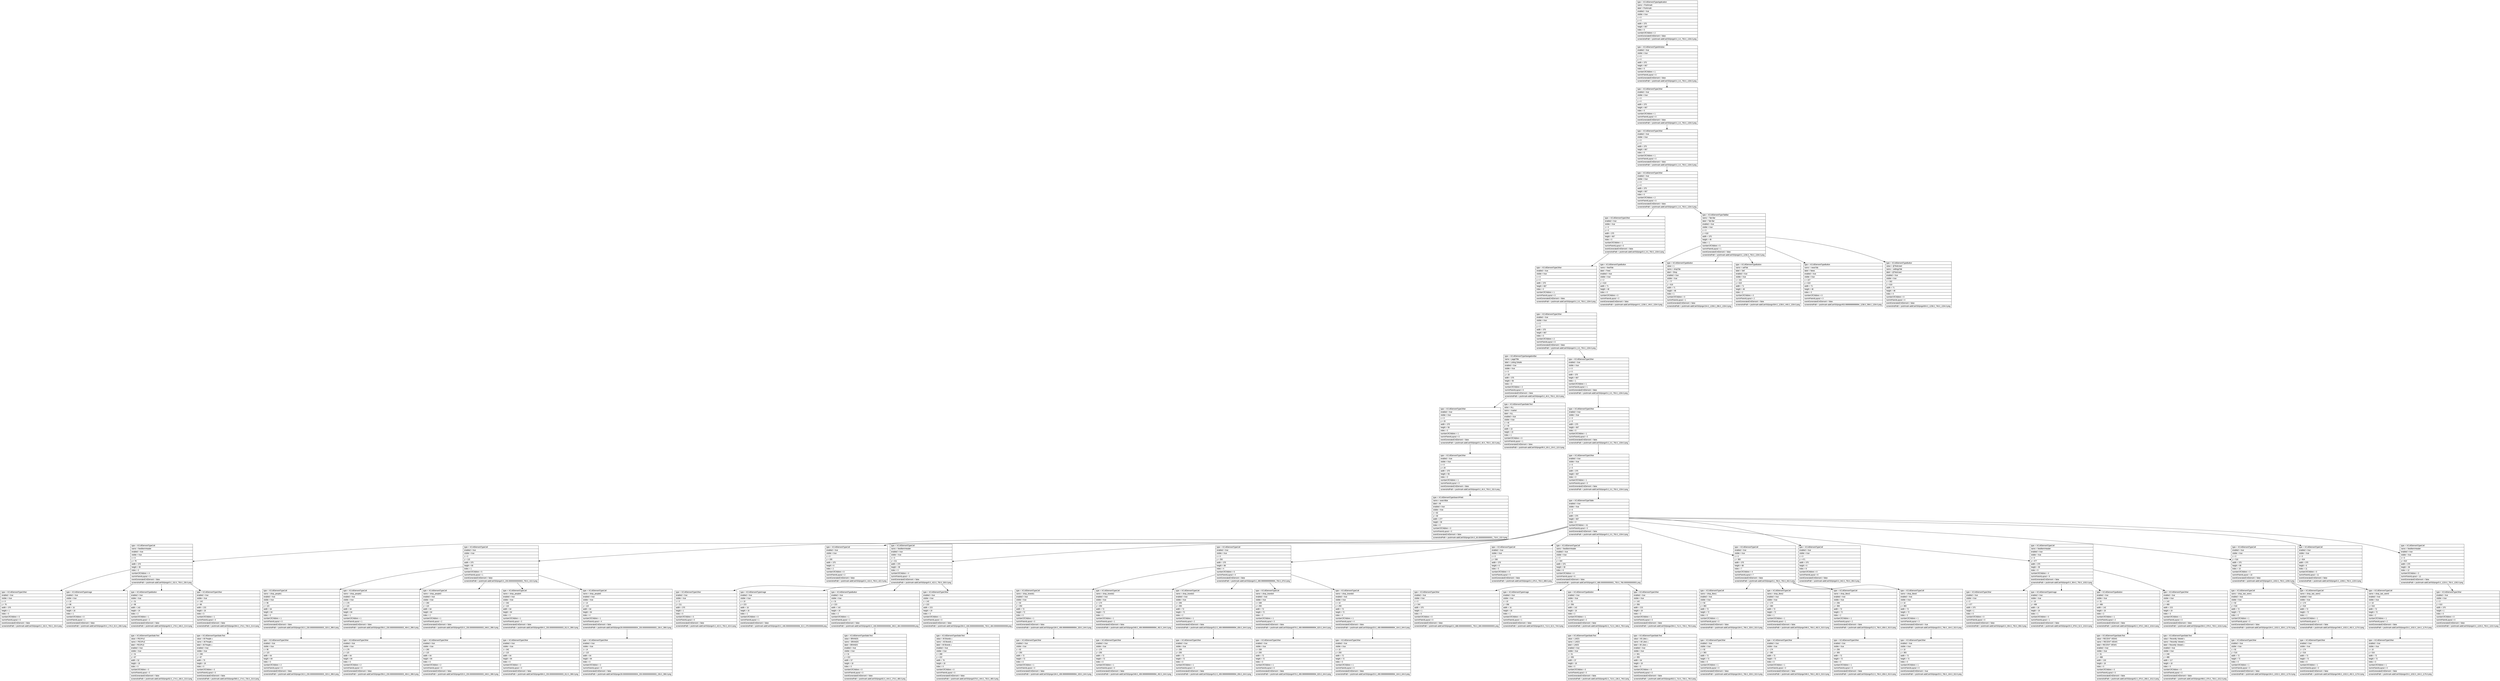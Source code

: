 digraph Layout {

	node [shape=record fontname=Arial];

	0	[label="{type = XCUIElementTypeApplication\l|name = Poshmark\l|label = Poshmark\l|enabled = true\l|visible = true\l|x = 0\l|y = 0\l|width = 375\l|height = 667\l|index = 0\l|numberOfChildren = 2\l|eventGeneratedOnElement = false \l|screenshotPath = poshmark-addCart/S0/pngs/0.0_0.0_750.0_1334.0.png\l}"]
	1	[label="{type = XCUIElementTypeWindow\l|enabled = true\l|visible = true\l|x = 0\l|y = 0\l|width = 375\l|height = 667\l|index = 0\l|numberOfChildren = 1\l|numInParentLayout = 0\l|eventGeneratedOnElement = false \l|screenshotPath = poshmark-addCart/S0/pngs/0.0_0.0_750.0_1334.0.png\l}"]
	2	[label="{type = XCUIElementTypeOther\l|enabled = true\l|visible = true\l|x = 0\l|y = 0\l|width = 375\l|height = 667\l|index = 0\l|numberOfChildren = 1\l|numInParentLayout = 0\l|eventGeneratedOnElement = false \l|screenshotPath = poshmark-addCart/S0/pngs/0.0_0.0_750.0_1334.0.png\l}"]
	3	[label="{type = XCUIElementTypeOther\l|enabled = true\l|visible = true\l|x = 0\l|y = 0\l|width = 375\l|height = 667\l|index = 0\l|numberOfChildren = 1\l|numInParentLayout = 0\l|eventGeneratedOnElement = false \l|screenshotPath = poshmark-addCart/S0/pngs/0.0_0.0_750.0_1334.0.png\l}"]
	4	[label="{type = XCUIElementTypeOther\l|enabled = true\l|visible = true\l|x = 0\l|y = 0\l|width = 375\l|height = 667\l|index = 0\l|numberOfChildren = 2\l|numInParentLayout = 0\l|eventGeneratedOnElement = false \l|screenshotPath = poshmark-addCart/S0/pngs/0.0_0.0_750.0_1334.0.png\l}"]
	5	[label="{type = XCUIElementTypeOther\l|enabled = true\l|visible = true\l|x = 0\l|y = 0\l|width = 375\l|height = 667\l|index = 0\l|numberOfChildren = 1\l|numInParentLayout = 0\l|eventGeneratedOnElement = false \l|screenshotPath = poshmark-addCart/S0/pngs/0.0_0.0_750.0_1334.0.png\l}"]
	6	[label="{type = XCUIElementTypeTabBar\l|name = Tab Bar\l|label = Tab Bar\l|enabled = true\l|visible = true\l|x = 0\l|y = 618\l|width = 375\l|height = 49\l|index = 1\l|numberOfChildren = 5\l|numInParentLayout = 1\l|eventGeneratedOnElement = false \l|screenshotPath = poshmark-addCart/S0/pngs/0.0_1236.0_750.0_1334.0.png\l}"]
	7	[label="{type = XCUIElementTypeOther\l|enabled = true\l|visible = true\l|x = 0\l|y = 0\l|width = 375\l|height = 667\l|index = 0\l|numberOfChildren = 1\l|numInParentLayout = 0\l|eventGeneratedOnElement = false \l|screenshotPath = poshmark-addCart/S0/pngs/0.0_0.0_750.0_1334.0.png\l}"]
	8	[label="{type = XCUIElementTypeButton\l|name = feedTab\l|label = Feed\l|enabled = true\l|visible = true\l|x = 2\l|y = 619\l|width = 71\l|height = 48\l|index = 0\l|numberOfChildren = 0\l|numInParentLayout = 0\l|eventGeneratedOnElement = false \l|screenshotPath = poshmark-addCart/S0/pngs/4.0_1238.0_146.0_1334.0.png\l}"]
	9	[label="{type = XCUIElementTypeButton\l|value = 1\l|name = shopTab\l|label = Shop\l|enabled = true\l|visible = true\l|x = 77\l|y = 619\l|width = 71\l|height = 48\l|index = 1\l|numberOfChildren = 0\l|numInParentLayout = 1\l|eventGeneratedOnElement = false \l|screenshotPath = poshmark-addCart/S0/pngs/154.0_1238.0_296.0_1334.0.png\l}"]
	10	[label="{type = XCUIElementTypeButton\l|name = sellTab\l|label = Sell\l|enabled = true\l|visible = true\l|x = 152\l|y = 619\l|width = 71\l|height = 48\l|index = 2\l|numberOfChildren = 0\l|numInParentLayout = 2\l|eventGeneratedOnElement = false \l|screenshotPath = poshmark-addCart/S0/pngs/304.0_1238.0_446.0_1334.0.png\l}"]
	11	[label="{type = XCUIElementTypeButton\l|name = newsTab\l|label = News\l|enabled = true\l|visible = true\l|x = 227\l|y = 619\l|width = 71\l|height = 48\l|index = 3\l|numberOfChildren = 0\l|numInParentLayout = 3\l|eventGeneratedOnElement = false \l|screenshotPath = poshmark-addCart/S0/pngs/453.99999999999994_1238.0_596.0_1334.0.png\l}"]
	12	[label="{type = XCUIElementTypeButton\l|value = @TestUseri\l|name = settingsTab\l|label = @TestUseri\l|enabled = true\l|visible = true\l|x = 302\l|y = 619\l|width = 71\l|height = 48\l|index = 4\l|numberOfChildren = 0\l|numInParentLayout = 4\l|eventGeneratedOnElement = false \l|screenshotPath = poshmark-addCart/S0/pngs/604.0_1238.0_746.0_1334.0.png\l}"]
	13	[label="{type = XCUIElementTypeOther\l|enabled = true\l|visible = true\l|x = 0\l|y = 0\l|width = 375\l|height = 667\l|index = 0\l|numberOfChildren = 2\l|numInParentLayout = 0\l|eventGeneratedOnElement = false \l|screenshotPath = poshmark-addCart/S0/pngs/0.0_0.0_750.0_1334.0.png\l}"]
	14	[label="{type = XCUIElementTypeNavigationBar\l|name = pageTitle\l|label = Listing Details\l|enabled = true\l|visible = true\l|x = 0\l|y = 20\l|width = 375\l|height = 56\l|index = 0\l|numberOfChildren = 2\l|numInParentLayout = 0\l|eventGeneratedOnElement = false \l|screenshotPath = poshmark-addCart/S0/pngs/0.0_40.0_750.0_152.0.png\l}"]
	15	[label="{type = XCUIElementTypeOther\l|enabled = true\l|visible = true\l|x = 0\l|y = 0\l|width = 375\l|height = 667\l|index = 1\l|numberOfChildren = 1\l|numInParentLayout = 1\l|eventGeneratedOnElement = false \l|screenshotPath = poshmark-addCart/S0/pngs/0.0_0.0_750.0_1334.0.png\l}"]
	16	[label="{type = XCUIElementTypeOther\l|enabled = true\l|visible = true\l|x = 0\l|y = 20\l|width = 375\l|height = 56\l|index = 0\l|numberOfChildren = 1\l|numInParentLayout = 0\l|eventGeneratedOnElement = false \l|screenshotPath = poshmark-addCart/S0/pngs/0.0_40.0_750.0_152.0.png\l}"]
	17	[label="{type = XCUIElementTypeStaticText\l|value = ALL\l|name = market\l|label = ALL\l|enabled = true\l|visible = true\l|x = 45\l|y = 40\l|width = 22\l|height = 15\l|index = 1\l|numberOfChildren = 0\l|numInParentLayout = 1\l|eventGeneratedOnElement = false \l|screenshotPath = poshmark-addCart/S0/pngs/90.0_80.0_134.0_110.0.png\l}"]
	18	[label="{type = XCUIElementTypeOther\l|enabled = true\l|visible = true\l|x = 0\l|y = 0\l|width = 375\l|height = 667\l|index = 0\l|numberOfChildren = 1\l|numInParentLayout = 0\l|eventGeneratedOnElement = false \l|screenshotPath = poshmark-addCart/S0/pngs/0.0_0.0_750.0_1334.0.png\l}"]
	19	[label="{type = XCUIElementTypeOther\l|enabled = true\l|visible = true\l|x = 0\l|y = 20\l|width = 375\l|height = 56\l|index = 0\l|numberOfChildren = 1\l|numInParentLayout = 0\l|eventGeneratedOnElement = false \l|screenshotPath = poshmark-addCart/S0/pngs/0.0_40.0_750.0_152.0.png\l}"]
	20	[label="{type = XCUIElementTypeOther\l|enabled = true\l|visible = true\l|x = 0\l|y = 0\l|width = 375\l|height = 667\l|index = 0\l|numberOfChildren = 1\l|numInParentLayout = 0\l|eventGeneratedOnElement = false \l|screenshotPath = poshmark-addCart/S0/pngs/0.0_0.0_750.0_1334.0.png\l}"]
	21	[label="{type = XCUIElementTypeSearchField\l|name = searchBar\l|label = All\l|enabled = true\l|visible = true\l|x = 82\l|y = 30\l|width = 277\l|height = 36\l|index = 0\l|numberOfChildren = 0\l|numInParentLayout = 0\l|eventGeneratedOnElement = false \l|screenshotPath = poshmark-addCart/S0/pngs/164.0_60.00000000000001_718.0_132.0.png\l}"]
	22	[label="{type = XCUIElementTypeTable\l|enabled = true\l|visible = true\l|x = 0\l|y = 0\l|width = 375\l|height = 667\l|index = 0\l|numberOfChildren = 41\l|numInParentLayout = 0\l|eventGeneratedOnElement = false \l|screenshotPath = poshmark-addCart/S0/pngs/0.0_0.0_750.0_1334.0.png\l}"]
	23	[label="{type = XCUIElementTypeCell\l|name = feedItemHeader\l|enabled = true\l|visible = true\l|x = 0\l|y = 76\l|width = 375\l|height = 39\l|index = 0\l|numberOfChildren = 4\l|numInParentLayout = 0\l|eventGeneratedOnElement = false \l|screenshotPath = poshmark-addCart/S0/pngs/0.0_152.0_750.0_230.0.png\l}"]
	24	[label="{type = XCUIElementTypeCell\l|enabled = true\l|visible = true\l|x = 0\l|y = 115\l|width = 375\l|height = 90\l|index = 1\l|numberOfChildren = 5\l|numInParentLayout = 1\l|eventGeneratedOnElement = false \l|screenshotPath = poshmark-addCart/S0/pngs/0.0_230.00000000000003_750.0_410.0.png\l}"]
	25	[label="{type = XCUIElementTypeCell\l|enabled = true\l|visible = true\l|x = 0\l|y = 205\l|width = 375\l|height = 6\l|index = 2\l|numberOfChildren = 0\l|numInParentLayout = 2\l|eventGeneratedOnElement = false \l|screenshotPath = poshmark-addCart/S0/pngs/0.0_410.0_750.0_422.0.png\l}"]
	26	[label="{type = XCUIElementTypeCell\l|name = feedItemHeader\l|enabled = true\l|visible = true\l|x = 0\l|y = 211\l|width = 375\l|height = 39\l|index = 3\l|numberOfChildren = 4\l|numInParentLayout = 3\l|eventGeneratedOnElement = false \l|screenshotPath = poshmark-addCart/S0/pngs/0.0_422.0_750.0_500.0.png\l}"]
	27	[label="{type = XCUIElementTypeCell\l|enabled = true\l|visible = true\l|x = 0\l|y = 250\l|width = 375\l|height = 88\l|index = 4\l|numberOfChildren = 5\l|numInParentLayout = 4\l|eventGeneratedOnElement = false \l|screenshotPath = poshmark-addCart/S0/pngs/0.0_499.99999999999994_750.0_676.0.png\l}"]
	28	[label="{type = XCUIElementTypeCell\l|enabled = true\l|visible = true\l|x = 0\l|y = 338\l|width = 375\l|height = 6\l|index = 5\l|numberOfChildren = 0\l|numInParentLayout = 5\l|eventGeneratedOnElement = false \l|screenshotPath = poshmark-addCart/S0/pngs/0.0_676.0_750.0_688.0.png\l}"]
	29	[label="{type = XCUIElementTypeCell\l|name = feedItemHeader\l|enabled = true\l|visible = true\l|x = 0\l|y = 344\l|width = 375\l|height = 39\l|index = 6\l|numberOfChildren = 4\l|numInParentLayout = 6\l|eventGeneratedOnElement = false \l|screenshotPath = poshmark-addCart/S0/pngs/0.0_688.0000000000001_750.0_766.0000000000001.png\l}"]
	30	[label="{type = XCUIElementTypeCell\l|enabled = true\l|visible = true\l|x = 0\l|y = 383\l|width = 375\l|height = 88\l|index = 7\l|numberOfChildren = 4\l|numInParentLayout = 7\l|eventGeneratedOnElement = false \l|screenshotPath = poshmark-addCart/S0/pngs/0.0_766.0_750.0_942.0.png\l}"]
	31	[label="{type = XCUIElementTypeCell\l|enabled = true\l|visible = true\l|x = 0\l|y = 471\l|width = 375\l|height = 6\l|index = 8\l|numberOfChildren = 0\l|numInParentLayout = 8\l|eventGeneratedOnElement = false \l|screenshotPath = poshmark-addCart/S0/pngs/0.0_942.0_750.0_954.0.png\l}"]
	32	[label="{type = XCUIElementTypeCell\l|name = feedItemHeader\l|enabled = true\l|visible = true\l|x = 0\l|y = 477\l|width = 375\l|height = 39\l|index = 9\l|numberOfChildren = 4\l|numInParentLayout = 9\l|eventGeneratedOnElement = false \l|screenshotPath = poshmark-addCart/S0/pngs/0.0_954.0_750.0_1032.0.png\l}"]
	33	[label="{type = XCUIElementTypeCell\l|enabled = true\l|visible = true\l|x = 0\l|y = 516\l|width = 375\l|height = 88\l|index = 10\l|numberOfChildren = 3\l|numInParentLayout = 10\l|eventGeneratedOnElement = false \l|screenshotPath = poshmark-addCart/S0/pngs/0.0_1032.0_750.0_1208.0.png\l}"]
	34	[label="{type = XCUIElementTypeCell\l|enabled = true\l|visible = true\l|x = 0\l|y = 604\l|width = 375\l|height = 6\l|index = 11\l|numberOfChildren = 0\l|numInParentLayout = 11\l|eventGeneratedOnElement = false \l|screenshotPath = poshmark-addCart/S0/pngs/0.0_1208.0_750.0_1220.0.png\l}"]
	35	[label="{type = XCUIElementTypeCell\l|name = feedItemHeader\l|enabled = true\l|visible = true\l|x = 0\l|y = 610\l|width = 375\l|height = 36\l|index = 12\l|numberOfChildren = 3\l|numInParentLayout = 12\l|eventGeneratedOnElement = false \l|screenshotPath = poshmark-addCart/S0/pngs/0.0_1220.0_750.0_1292.0.png\l}"]
	36	[label="{type = XCUIElementTypeOther\l|enabled = true\l|visible = true\l|x = 0\l|y = 76\l|width = 375\l|height = 1\l|index = 0\l|numberOfChildren = 0\l|numInParentLayout = 0\l|eventGeneratedOnElement = false \l|screenshotPath = poshmark-addCart/S0/pngs/0.0_152.0_750.0_154.0.png\l}"]
	37	[label="{type = XCUIElementTypeImage\l|enabled = true\l|visible = true\l|x = 10\l|y = 88\l|width = 16\l|height = 16\l|index = 1\l|numberOfChildren = 0\l|numInParentLayout = 1\l|eventGeneratedOnElement = false \l|screenshotPath = poshmark-addCart/S0/pngs/20.0_176.0_52.0_208.0.png\l}"]
	38	[label="{type = XCUIElementTypeButton\l|enabled = true\l|visible = true\l|x = 31\l|y = 88\l|width = 142\l|height = 19\l|index = 2\l|numberOfChildren = 1\l|numInParentLayout = 2\l|eventGeneratedOnElement = false \l|screenshotPath = poshmark-addCart/S0/pngs/62.0_176.0_346.0_214.0.png\l}"]
	39	[label="{type = XCUIElementTypeOther\l|enabled = true\l|visible = true\l|x = 142\l|y = 88\l|width = 223\l|height = 19\l|index = 3\l|numberOfChildren = 1\l|numInParentLayout = 3\l|eventGeneratedOnElement = false \l|screenshotPath = poshmark-addCart/S0/pngs/284.0_176.0_730.0_214.0.png\l}"]
	40	[label="{type = XCUIElementTypeCell\l|name = shop_people1\l|enabled = true\l|visible = true\l|x = 96\l|y = 115\l|width = 64\l|height = 84\l|index = 0\l|numberOfChildren = 1\l|numInParentLayout = 0\l|eventGeneratedOnElement = false \l|screenshotPath = poshmark-addCart/S0/pngs/192.0_230.00000000000003_320.0_398.0.png\l}"]
	41	[label="{type = XCUIElementTypeCell\l|name = shop_people2\l|enabled = true\l|visible = true\l|x = 178\l|y = 115\l|width = 64\l|height = 84\l|index = 1\l|numberOfChildren = 1\l|numInParentLayout = 1\l|eventGeneratedOnElement = false \l|screenshotPath = poshmark-addCart/S0/pngs/356.0_230.00000000000003_484.0_398.0.png\l}"]
	42	[label="{type = XCUIElementTypeCell\l|name = shop_people3\l|enabled = true\l|visible = true\l|x = 260\l|y = 115\l|width = 64\l|height = 84\l|index = 2\l|numberOfChildren = 1\l|numInParentLayout = 2\l|eventGeneratedOnElement = false \l|screenshotPath = poshmark-addCart/S0/pngs/520.0_230.00000000000003_648.0_398.0.png\l}"]
	43	[label="{type = XCUIElementTypeCell\l|name = shop_people4\l|enabled = true\l|visible = true\l|x = 342\l|y = 115\l|width = 64\l|height = 84\l|index = 3\l|numberOfChildren = 1\l|numInParentLayout = 3\l|eventGeneratedOnElement = false \l|screenshotPath = poshmark-addCart/S0/pngs/684.0_230.00000000000003_812.0_398.0.png\l}"]
	44	[label="{type = XCUIElementTypeCell\l|name = shop_people0\l|enabled = true\l|visible = true\l|x = 14\l|y = 115\l|width = 64\l|height = 84\l|index = 4\l|numberOfChildren = 1\l|numInParentLayout = 4\l|eventGeneratedOnElement = false \l|screenshotPath = poshmark-addCart/S0/pngs/28.000000000000004_230.00000000000003_156.0_398.0.png\l}"]
	45	[label="{type = XCUIElementTypeOther\l|enabled = true\l|visible = true\l|x = 0\l|y = 211\l|width = 375\l|height = 1\l|index = 0\l|numberOfChildren = 0\l|numInParentLayout = 0\l|eventGeneratedOnElement = false \l|screenshotPath = poshmark-addCart/S0/pngs/0.0_422.0_750.0_424.0.png\l}"]
	46	[label="{type = XCUIElementTypeImage\l|enabled = true\l|visible = true\l|x = 10\l|y = 223\l|width = 16\l|height = 16\l|index = 1\l|numberOfChildren = 0\l|numInParentLayout = 1\l|eventGeneratedOnElement = false \l|screenshotPath = poshmark-addCart/S0/pngs/20.0_446.00000000000006_52.0_478.00000000000006.png\l}"]
	47	[label="{type = XCUIElementTypeButton\l|enabled = true\l|visible = true\l|x = 31\l|y = 223\l|width = 142\l|height = 19\l|index = 2\l|numberOfChildren = 1\l|numInParentLayout = 2\l|eventGeneratedOnElement = false \l|screenshotPath = poshmark-addCart/S0/pngs/62.0_446.00000000000006_346.0_484.00000000000006.png\l}"]
	48	[label="{type = XCUIElementTypeOther\l|enabled = true\l|visible = true\l|x = 142\l|y = 223\l|width = 223\l|height = 19\l|index = 3\l|numberOfChildren = 1\l|numInParentLayout = 3\l|eventGeneratedOnElement = false \l|screenshotPath = poshmark-addCart/S0/pngs/284.0_446.00000000000006_730.0_484.00000000000006.png\l}"]
	49	[label="{type = XCUIElementTypeCell\l|name = shop_brands1\l|enabled = true\l|visible = true\l|x = 92\l|y = 250\l|width = 72\l|height = 72\l|index = 0\l|numberOfChildren = 1\l|numInParentLayout = 0\l|eventGeneratedOnElement = false \l|screenshotPath = poshmark-addCart/S0/pngs/184.0_499.99999999999994_328.0_644.0.png\l}"]
	50	[label="{type = XCUIElementTypeCell\l|name = shop_brands2\l|enabled = true\l|visible = true\l|x = 174\l|y = 250\l|width = 72\l|height = 72\l|index = 1\l|numberOfChildren = 1\l|numInParentLayout = 1\l|eventGeneratedOnElement = false \l|screenshotPath = poshmark-addCart/S0/pngs/348.0_499.99999999999994_492.0_644.0.png\l}"]
	51	[label="{type = XCUIElementTypeCell\l|name = shop_brands3\l|enabled = true\l|visible = true\l|x = 256\l|y = 250\l|width = 72\l|height = 72\l|index = 2\l|numberOfChildren = 1\l|numInParentLayout = 2\l|eventGeneratedOnElement = false \l|screenshotPath = poshmark-addCart/S0/pngs/512.0_499.99999999999994_656.0_644.0.png\l}"]
	52	[label="{type = XCUIElementTypeCell\l|name = shop_brands4\l|enabled = true\l|visible = true\l|x = 338\l|y = 250\l|width = 72\l|height = 72\l|index = 3\l|numberOfChildren = 1\l|numInParentLayout = 3\l|eventGeneratedOnElement = false \l|screenshotPath = poshmark-addCart/S0/pngs/676.0_499.99999999999994_820.0_644.0.png\l}"]
	53	[label="{type = XCUIElementTypeCell\l|name = shop_brands0\l|enabled = true\l|visible = true\l|x = 10\l|y = 250\l|width = 72\l|height = 72\l|index = 4\l|numberOfChildren = 1\l|numInParentLayout = 4\l|eventGeneratedOnElement = false \l|screenshotPath = poshmark-addCart/S0/pngs/20.0_499.99999999999994_164.0_644.0.png\l}"]
	54	[label="{type = XCUIElementTypeOther\l|enabled = true\l|visible = true\l|x = 0\l|y = 344\l|width = 375\l|height = 1\l|index = 0\l|numberOfChildren = 0\l|numInParentLayout = 0\l|eventGeneratedOnElement = false \l|screenshotPath = poshmark-addCart/S0/pngs/0.0_688.0000000000001_750.0_690.0000000000001.png\l}"]
	55	[label="{type = XCUIElementTypeImage\l|enabled = true\l|visible = true\l|x = 10\l|y = 356\l|width = 16\l|height = 16\l|index = 1\l|numberOfChildren = 0\l|numInParentLayout = 1\l|eventGeneratedOnElement = false \l|screenshotPath = poshmark-addCart/S0/pngs/20.0_712.0_52.0_744.0.png\l}"]
	56	[label="{type = XCUIElementTypeButton\l|enabled = true\l|visible = true\l|x = 31\l|y = 356\l|width = 142\l|height = 19\l|index = 2\l|numberOfChildren = 1\l|numInParentLayout = 2\l|eventGeneratedOnElement = false \l|screenshotPath = poshmark-addCart/S0/pngs/62.0_712.0_346.0_750.0.png\l}"]
	57	[label="{type = XCUIElementTypeOther\l|enabled = true\l|visible = true\l|x = 142\l|y = 356\l|width = 223\l|height = 19\l|index = 3\l|numberOfChildren = 1\l|numInParentLayout = 3\l|eventGeneratedOnElement = false \l|screenshotPath = poshmark-addCart/S0/pngs/284.0_712.0_730.0_750.0.png\l}"]
	58	[label="{type = XCUIElementTypeCell\l|name = shop_likes1\l|enabled = true\l|visible = true\l|x = 92\l|y = 383\l|width = 72\l|height = 72\l|index = 0\l|numberOfChildren = 1\l|numInParentLayout = 0\l|eventGeneratedOnElement = false \l|screenshotPath = poshmark-addCart/S0/pngs/184.0_766.0_328.0_910.0.png\l}"]
	59	[label="{type = XCUIElementTypeCell\l|name = shop_likes2\l|enabled = true\l|visible = true\l|x = 174\l|y = 383\l|width = 72\l|height = 72\l|index = 1\l|numberOfChildren = 1\l|numInParentLayout = 1\l|eventGeneratedOnElement = false \l|screenshotPath = poshmark-addCart/S0/pngs/348.0_766.0_492.0_910.0.png\l}"]
	60	[label="{type = XCUIElementTypeCell\l|name = shop_likes3\l|enabled = true\l|visible = true\l|x = 256\l|y = 383\l|width = 72\l|height = 72\l|index = 2\l|numberOfChildren = 1\l|numInParentLayout = 2\l|eventGeneratedOnElement = false \l|screenshotPath = poshmark-addCart/S0/pngs/512.0_766.0_656.0_910.0.png\l}"]
	61	[label="{type = XCUIElementTypeCell\l|name = shop_likes0\l|enabled = true\l|visible = true\l|x = 10\l|y = 383\l|width = 72\l|height = 72\l|index = 3\l|numberOfChildren = 1\l|numInParentLayout = 3\l|eventGeneratedOnElement = true \l|screenshotPath = poshmark-addCart/S0/pngs/20.0_766.0_164.0_910.0.png\l}"]
	62	[label="{type = XCUIElementTypeOther\l|enabled = true\l|visible = true\l|x = 0\l|y = 477\l|width = 375\l|height = 1\l|index = 0\l|numberOfChildren = 0\l|numInParentLayout = 0\l|eventGeneratedOnElement = false \l|screenshotPath = poshmark-addCart/S0/pngs/0.0_954.0_750.0_956.0.png\l}"]
	63	[label="{type = XCUIElementTypeImage\l|enabled = true\l|visible = true\l|x = 10\l|y = 489\l|width = 16\l|height = 16\l|index = 1\l|numberOfChildren = 0\l|numInParentLayout = 1\l|eventGeneratedOnElement = false \l|screenshotPath = poshmark-addCart/S0/pngs/20.0_978.0_52.0_1010.0.png\l}"]
	64	[label="{type = XCUIElementTypeButton\l|enabled = true\l|visible = true\l|x = 31\l|y = 489\l|width = 142\l|height = 19\l|index = 2\l|numberOfChildren = 1\l|numInParentLayout = 2\l|eventGeneratedOnElement = false \l|screenshotPath = poshmark-addCart/S0/pngs/62.0_978.0_346.0_1016.0.png\l}"]
	65	[label="{type = XCUIElementTypeOther\l|enabled = true\l|visible = true\l|x = 142\l|y = 489\l|width = 223\l|height = 19\l|index = 3\l|numberOfChildren = 1\l|numInParentLayout = 3\l|eventGeneratedOnElement = false \l|screenshotPath = poshmark-addCart/S0/pngs/284.0_978.0_730.0_1016.0.png\l}"]
	66	[label="{type = XCUIElementTypeCell\l|name = shop_last_seen1\l|enabled = true\l|visible = true\l|x = 92\l|y = 516\l|width = 72\l|height = 72\l|index = 0\l|numberOfChildren = 1\l|numInParentLayout = 0\l|eventGeneratedOnElement = false \l|screenshotPath = poshmark-addCart/S0/pngs/184.0_1032.0_328.0_1176.0.png\l}"]
	67	[label="{type = XCUIElementTypeCell\l|name = shop_last_seen2\l|enabled = true\l|visible = true\l|x = 174\l|y = 516\l|width = 72\l|height = 72\l|index = 1\l|numberOfChildren = 1\l|numInParentLayout = 1\l|eventGeneratedOnElement = false \l|screenshotPath = poshmark-addCart/S0/pngs/348.0_1032.0_492.0_1176.0.png\l}"]
	68	[label="{type = XCUIElementTypeCell\l|name = shop_last_seen0\l|enabled = true\l|visible = true\l|x = 10\l|y = 516\l|width = 72\l|height = 72\l|index = 2\l|numberOfChildren = 1\l|numInParentLayout = 2\l|eventGeneratedOnElement = false \l|screenshotPath = poshmark-addCart/S0/pngs/20.0_1032.0_164.0_1176.0.png\l}"]
	69	[label="{type = XCUIElementTypeOther\l|enabled = true\l|visible = true\l|x = 0\l|y = 610\l|width = 375\l|height = 1\l|index = 0\l|numberOfChildren = 0\l|numInParentLayout = 0\l|eventGeneratedOnElement = false \l|screenshotPath = poshmark-addCart/S0/pngs/0.0_1220.0_750.0_1222.0.png\l}"]
	70	[label="{type = XCUIElementTypeStaticText\l|value = PEOPLE \l|name = PEOPLE \l|label = PEOPLE \l|enabled = true\l|visible = true\l|x = 31\l|y = 87\l|width = 52\l|height = 18\l|index = 0\l|numberOfChildren = 0\l|numInParentLayout = 0\l|eventGeneratedOnElement = false \l|screenshotPath = poshmark-addCart/S0/pngs/62.0_174.0_166.0_210.0.png\l}"]
	71	[label="{type = XCUIElementTypeStaticText\l|value = All People »\l|name = All People »\l|label = All People »\l|enabled = true\l|visible = true\l|x = 290\l|y = 87\l|width = 75\l|height = 18\l|index = 0\l|numberOfChildren = 0\l|numInParentLayout = 0\l|eventGeneratedOnElement = false \l|screenshotPath = poshmark-addCart/S0/pngs/580.0_174.0_730.0_210.0.png\l}"]
	72	[label="{type = XCUIElementTypeOther\l|enabled = true\l|visible = true\l|x = 96\l|y = 115\l|width = 64\l|height = 84\l|index = 0\l|numberOfChildren = 2\l|numInParentLayout = 0\l|eventGeneratedOnElement = false \l|screenshotPath = poshmark-addCart/S0/pngs/192.0_230.00000000000003_320.0_398.0.png\l}"]
	73	[label="{type = XCUIElementTypeOther\l|enabled = true\l|visible = true\l|x = 178\l|y = 115\l|width = 64\l|height = 84\l|index = 0\l|numberOfChildren = 2\l|numInParentLayout = 0\l|eventGeneratedOnElement = false \l|screenshotPath = poshmark-addCart/S0/pngs/356.0_230.00000000000003_484.0_398.0.png\l}"]
	74	[label="{type = XCUIElementTypeOther\l|enabled = true\l|visible = true\l|x = 260\l|y = 115\l|width = 64\l|height = 84\l|index = 0\l|numberOfChildren = 2\l|numInParentLayout = 0\l|eventGeneratedOnElement = false \l|screenshotPath = poshmark-addCart/S0/pngs/520.0_230.00000000000003_648.0_398.0.png\l}"]
	75	[label="{type = XCUIElementTypeOther\l|enabled = true\l|visible = true\l|x = 342\l|y = 115\l|width = 64\l|height = 84\l|index = 0\l|numberOfChildren = 2\l|numInParentLayout = 0\l|eventGeneratedOnElement = false \l|screenshotPath = poshmark-addCart/S0/pngs/684.0_230.00000000000003_812.0_398.0.png\l}"]
	76	[label="{type = XCUIElementTypeOther\l|enabled = true\l|visible = true\l|x = 14\l|y = 115\l|width = 64\l|height = 84\l|index = 0\l|numberOfChildren = 2\l|numInParentLayout = 0\l|eventGeneratedOnElement = false \l|screenshotPath = poshmark-addCart/S0/pngs/28.000000000000004_230.00000000000003_156.0_398.0.png\l}"]
	77	[label="{type = XCUIElementTypeStaticText\l|value = BRANDS \l|name = BRANDS \l|label = BRANDS \l|enabled = true\l|visible = true\l|x = 31\l|y = 222\l|width = 57\l|height = 18\l|index = 0\l|numberOfChildren = 0\l|numInParentLayout = 0\l|eventGeneratedOnElement = false \l|screenshotPath = poshmark-addCart/S0/pngs/62.0_444.0_176.0_480.0.png\l}"]
	78	[label="{type = XCUIElementTypeStaticText\l|value = All Brands »\l|name = All Brands »\l|label = All Brands »\l|enabled = true\l|visible = true\l|x = 289\l|y = 222\l|width = 76\l|height = 18\l|index = 0\l|numberOfChildren = 0\l|numInParentLayout = 0\l|eventGeneratedOnElement = false \l|screenshotPath = poshmark-addCart/S0/pngs/578.0_444.0_730.0_480.0.png\l}"]
	79	[label="{type = XCUIElementTypeOther\l|enabled = true\l|visible = true\l|x = 92\l|y = 250\l|width = 72\l|height = 72\l|index = 0\l|numberOfChildren = 1\l|numInParentLayout = 0\l|eventGeneratedOnElement = false \l|screenshotPath = poshmark-addCart/S0/pngs/184.0_499.99999999999994_328.0_644.0.png\l}"]
	80	[label="{type = XCUIElementTypeOther\l|enabled = true\l|visible = true\l|x = 174\l|y = 250\l|width = 72\l|height = 72\l|index = 0\l|numberOfChildren = 1\l|numInParentLayout = 0\l|eventGeneratedOnElement = false \l|screenshotPath = poshmark-addCart/S0/pngs/348.0_499.99999999999994_492.0_644.0.png\l}"]
	81	[label="{type = XCUIElementTypeOther\l|enabled = true\l|visible = true\l|x = 256\l|y = 250\l|width = 72\l|height = 72\l|index = 0\l|numberOfChildren = 1\l|numInParentLayout = 0\l|eventGeneratedOnElement = false \l|screenshotPath = poshmark-addCart/S0/pngs/512.0_499.99999999999994_656.0_644.0.png\l}"]
	82	[label="{type = XCUIElementTypeOther\l|enabled = true\l|visible = true\l|x = 338\l|y = 250\l|width = 72\l|height = 72\l|index = 0\l|numberOfChildren = 1\l|numInParentLayout = 0\l|eventGeneratedOnElement = false \l|screenshotPath = poshmark-addCart/S0/pngs/676.0_499.99999999999994_820.0_644.0.png\l}"]
	83	[label="{type = XCUIElementTypeOther\l|enabled = true\l|visible = true\l|x = 10\l|y = 250\l|width = 72\l|height = 72\l|index = 0\l|numberOfChildren = 1\l|numInParentLayout = 0\l|eventGeneratedOnElement = false \l|screenshotPath = poshmark-addCart/S0/pngs/20.0_499.99999999999994_164.0_644.0.png\l}"]
	84	[label="{type = XCUIElementTypeStaticText\l|value = LIKES \l|name = LIKES \l|label = LIKES \l|enabled = true\l|visible = true\l|x = 31\l|y = 355\l|width = 37\l|height = 18\l|index = 0\l|numberOfChildren = 0\l|numInParentLayout = 0\l|eventGeneratedOnElement = false \l|screenshotPath = poshmark-addCart/S0/pngs/62.0_710.0_136.0_746.0.png\l}"]
	85	[label="{type = XCUIElementTypeStaticText\l|value = All Likes »\l|name = All Likes »\l|label = All Likes »\l|enabled = true\l|visible = true\l|x = 301\l|y = 355\l|width = 64\l|height = 18\l|index = 0\l|numberOfChildren = 0\l|numInParentLayout = 0\l|eventGeneratedOnElement = false \l|screenshotPath = poshmark-addCart/S0/pngs/602.0_710.0_730.0_746.0.png\l}"]
	86	[label="{type = XCUIElementTypeOther\l|enabled = true\l|visible = true\l|x = 92\l|y = 383\l|width = 72\l|height = 72\l|index = 0\l|numberOfChildren = 1\l|numInParentLayout = 0\l|eventGeneratedOnElement = false \l|screenshotPath = poshmark-addCart/S0/pngs/184.0_766.0_328.0_910.0.png\l}"]
	87	[label="{type = XCUIElementTypeOther\l|enabled = true\l|visible = true\l|x = 174\l|y = 383\l|width = 72\l|height = 72\l|index = 0\l|numberOfChildren = 1\l|numInParentLayout = 0\l|eventGeneratedOnElement = false \l|screenshotPath = poshmark-addCart/S0/pngs/348.0_766.0_492.0_910.0.png\l}"]
	88	[label="{type = XCUIElementTypeOther\l|enabled = true\l|visible = true\l|x = 256\l|y = 383\l|width = 72\l|height = 72\l|index = 0\l|numberOfChildren = 1\l|numInParentLayout = 0\l|eventGeneratedOnElement = false \l|screenshotPath = poshmark-addCart/S0/pngs/512.0_766.0_656.0_910.0.png\l}"]
	89	[label="{type = XCUIElementTypeOther\l|enabled = true\l|visible = true\l|x = 10\l|y = 383\l|width = 72\l|height = 72\l|index = 0\l|numberOfChildren = 1\l|numInParentLayout = 0\l|eventGeneratedOnElement = true \l|screenshotPath = poshmark-addCart/S0/pngs/20.0_766.0_164.0_910.0.png\l}"]
	90	[label="{type = XCUIElementTypeStaticText\l|value = RECENT VIEWS \l|name = RECENT VIEWS \l|label = RECENT VIEWS \l|enabled = true\l|visible = true\l|x = 31\l|y = 488\l|width = 103\l|height = 18\l|index = 0\l|numberOfChildren = 0\l|numInParentLayout = 0\l|eventGeneratedOnElement = false \l|screenshotPath = poshmark-addCart/S0/pngs/62.0_976.0_268.0_1012.0.png\l}"]
	91	[label="{type = XCUIElementTypeStaticText\l|value = Recently Viewed »\l|name = Recently Viewed »\l|label = Recently Viewed »\l|enabled = true\l|visible = true\l|x = 248\l|y = 488\l|width = 117\l|height = 18\l|index = 0\l|numberOfChildren = 0\l|numInParentLayout = 0\l|eventGeneratedOnElement = false \l|screenshotPath = poshmark-addCart/S0/pngs/496.0_976.0_730.0_1012.0.png\l}"]
	92	[label="{type = XCUIElementTypeOther\l|enabled = true\l|visible = true\l|x = 92\l|y = 516\l|width = 72\l|height = 72\l|index = 0\l|numberOfChildren = 1\l|numInParentLayout = 0\l|eventGeneratedOnElement = false \l|screenshotPath = poshmark-addCart/S0/pngs/184.0_1032.0_328.0_1176.0.png\l}"]
	93	[label="{type = XCUIElementTypeOther\l|enabled = true\l|visible = true\l|x = 174\l|y = 516\l|width = 72\l|height = 72\l|index = 0\l|numberOfChildren = 1\l|numInParentLayout = 0\l|eventGeneratedOnElement = false \l|screenshotPath = poshmark-addCart/S0/pngs/348.0_1032.0_492.0_1176.0.png\l}"]
	94	[label="{type = XCUIElementTypeOther\l|enabled = true\l|visible = true\l|x = 10\l|y = 516\l|width = 72\l|height = 72\l|index = 0\l|numberOfChildren = 1\l|numInParentLayout = 0\l|eventGeneratedOnElement = false \l|screenshotPath = poshmark-addCart/S0/pngs/20.0_1032.0_164.0_1176.0.png\l}"]


	0 -> 1
	1 -> 2
	2 -> 3
	3 -> 4
	4 -> 5
	4 -> 6
	5 -> 7
	6 -> 8
	6 -> 9
	6 -> 10
	6 -> 11
	6 -> 12
	7 -> 13
	13 -> 14
	13 -> 15
	14 -> 16
	14 -> 17
	15 -> 18
	16 -> 19
	18 -> 20
	19 -> 21
	20 -> 22
	22 -> 23
	22 -> 24
	22 -> 25
	22 -> 26
	22 -> 27
	22 -> 28
	22 -> 29
	22 -> 30
	22 -> 31
	22 -> 32
	22 -> 33
	22 -> 34
	22 -> 35
	23 -> 36
	23 -> 37
	23 -> 38
	23 -> 39
	24 -> 40
	24 -> 41
	24 -> 42
	24 -> 43
	24 -> 44
	26 -> 45
	26 -> 46
	26 -> 47
	26 -> 48
	27 -> 49
	27 -> 50
	27 -> 51
	27 -> 52
	27 -> 53
	29 -> 54
	29 -> 55
	29 -> 56
	29 -> 57
	30 -> 58
	30 -> 59
	30 -> 60
	30 -> 61
	32 -> 62
	32 -> 63
	32 -> 64
	32 -> 65
	33 -> 66
	33 -> 67
	33 -> 68
	35 -> 69
	38 -> 70
	39 -> 71
	40 -> 72
	41 -> 73
	42 -> 74
	43 -> 75
	44 -> 76
	47 -> 77
	48 -> 78
	49 -> 79
	50 -> 80
	51 -> 81
	52 -> 82
	53 -> 83
	56 -> 84
	57 -> 85
	58 -> 86
	59 -> 87
	60 -> 88
	61 -> 89
	64 -> 90
	65 -> 91
	66 -> 92
	67 -> 93
	68 -> 94


}